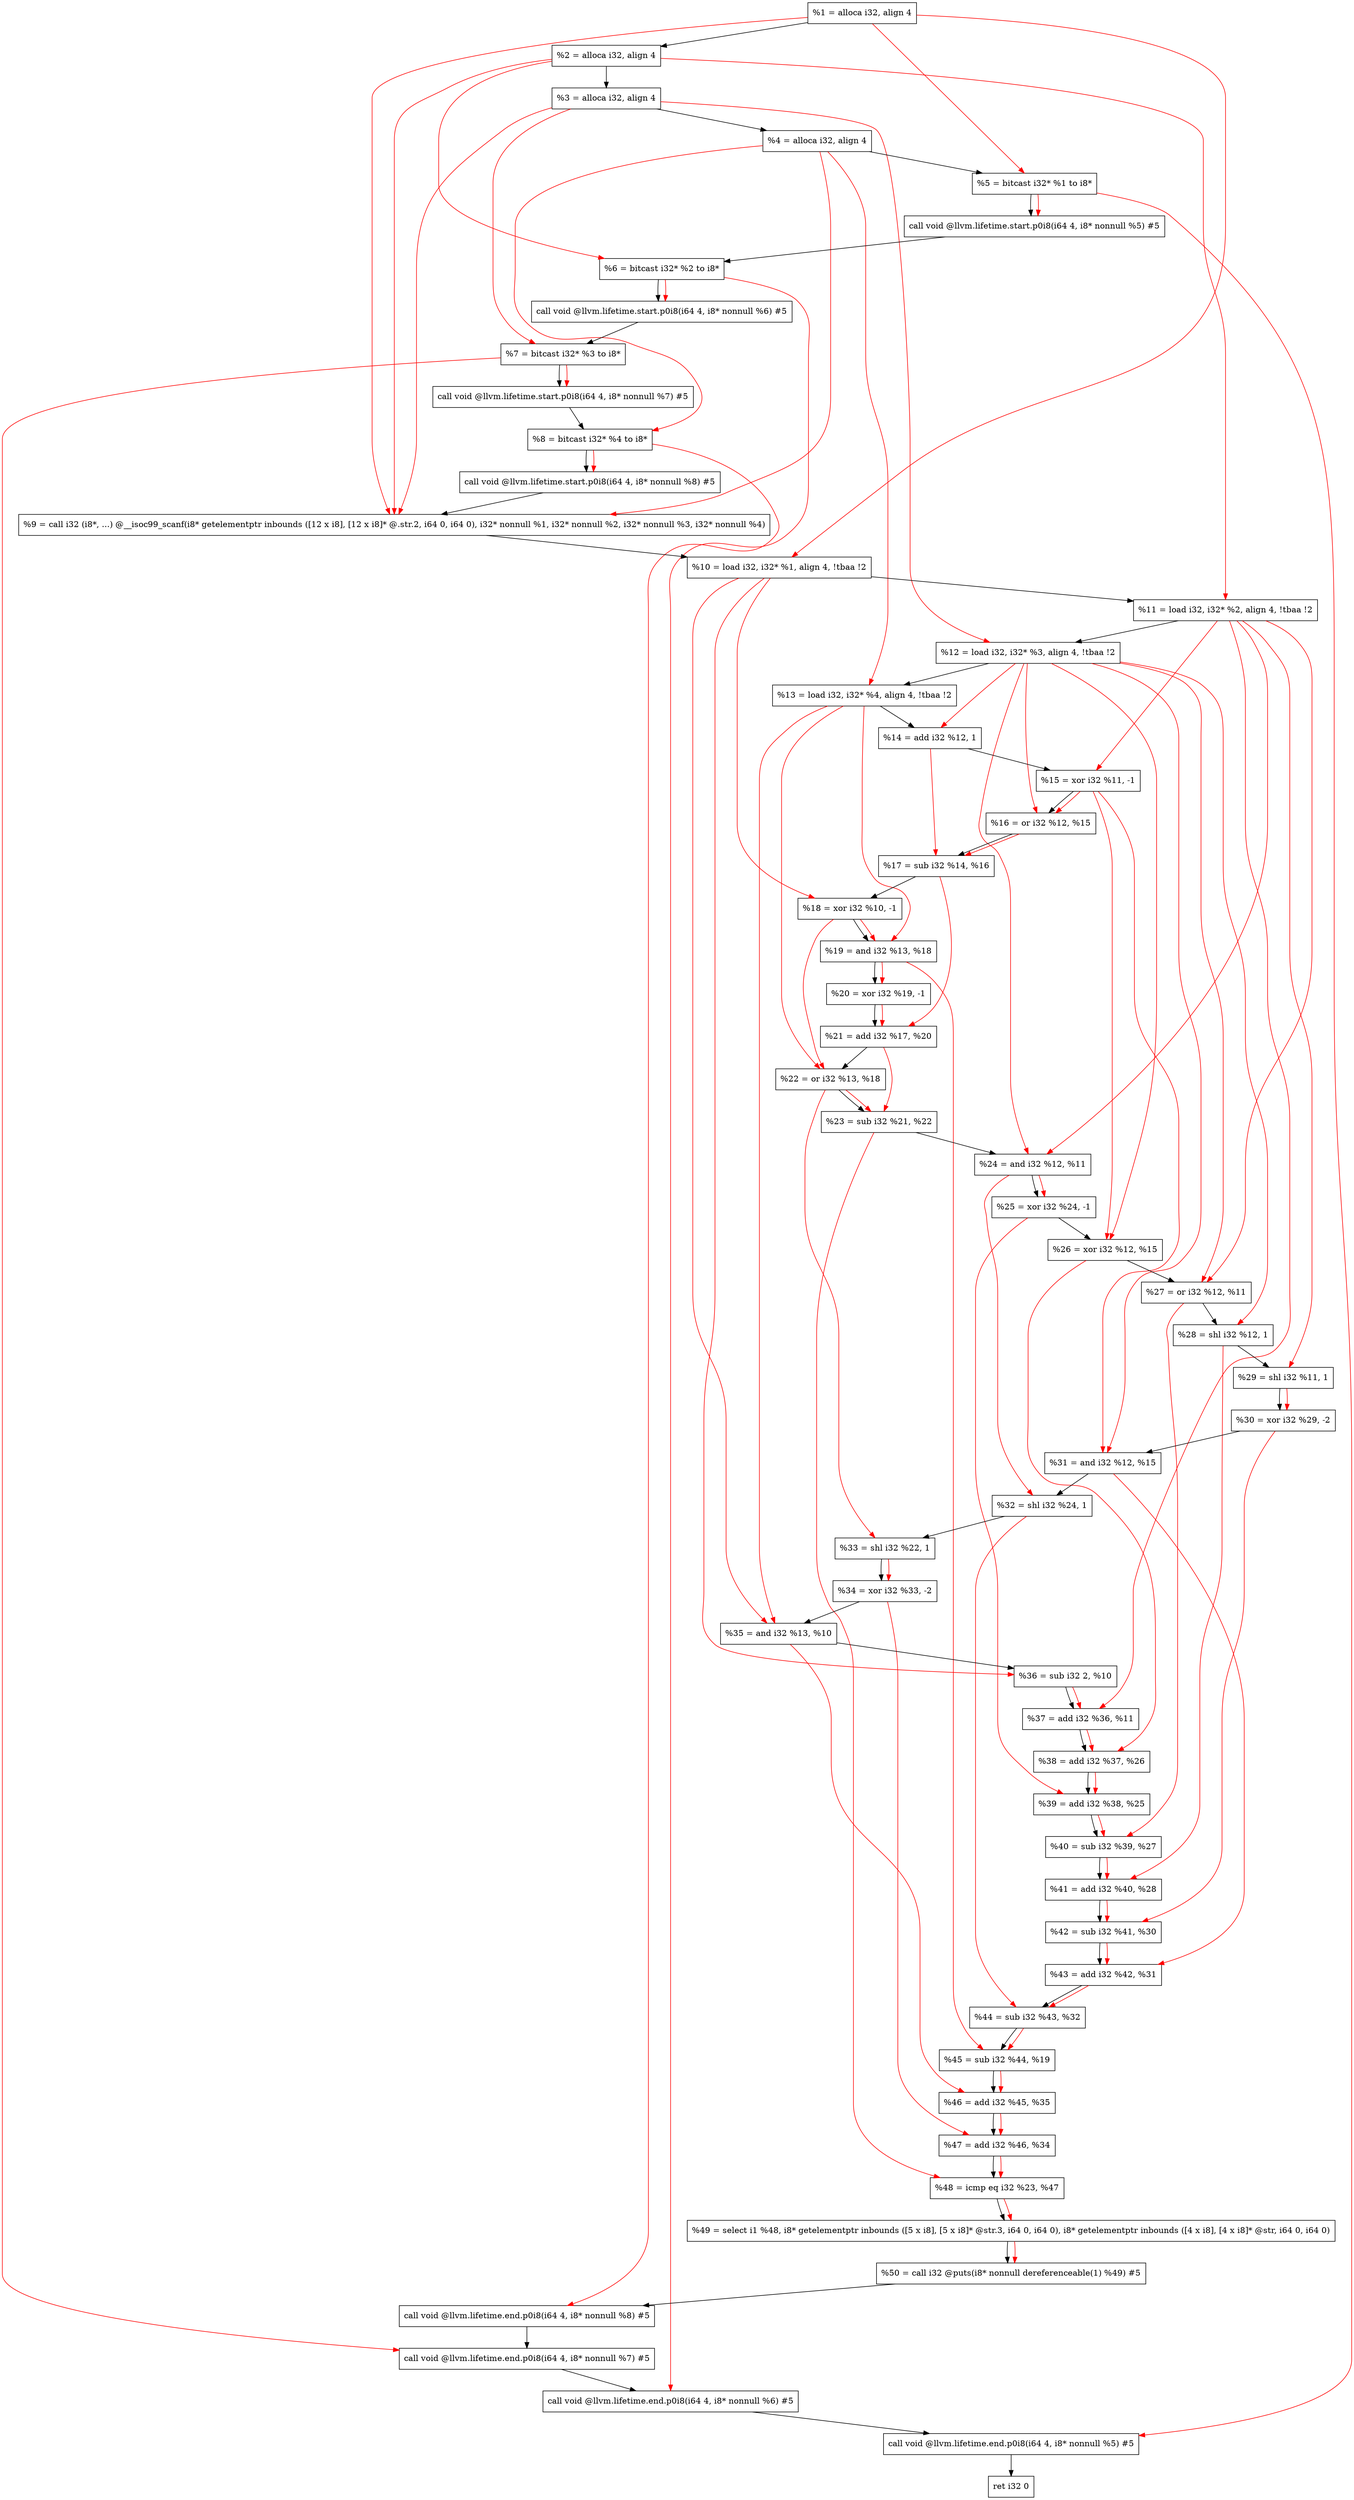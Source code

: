 digraph "DFG for'main' function" {
	Node0x1ade868[shape=record, label="  %1 = alloca i32, align 4"];
	Node0x1ade8e8[shape=record, label="  %2 = alloca i32, align 4"];
	Node0x1ade978[shape=record, label="  %3 = alloca i32, align 4"];
	Node0x1ade9d8[shape=record, label="  %4 = alloca i32, align 4"];
	Node0x1adea88[shape=record, label="  %5 = bitcast i32* %1 to i8*"];
	Node0x1adeeb8[shape=record, label="  call void @llvm.lifetime.start.p0i8(i64 4, i8* nonnull %5) #5"];
	Node0x1adef98[shape=record, label="  %6 = bitcast i32* %2 to i8*"];
	Node0x1adf098[shape=record, label="  call void @llvm.lifetime.start.p0i8(i64 4, i8* nonnull %6) #5"];
	Node0x1adf158[shape=record, label="  %7 = bitcast i32* %3 to i8*"];
	Node0x1adf208[shape=record, label="  call void @llvm.lifetime.start.p0i8(i64 4, i8* nonnull %7) #5"];
	Node0x1adf2c8[shape=record, label="  %8 = bitcast i32* %4 to i8*"];
	Node0x1adf378[shape=record, label="  call void @llvm.lifetime.start.p0i8(i64 4, i8* nonnull %8) #5"];
	Node0x1ad9a50[shape=record, label="  %9 = call i32 (i8*, ...) @__isoc99_scanf(i8* getelementptr inbounds ([12 x i8], [12 x i8]* @.str.2, i64 0, i64 0), i32* nonnull %1, i32* nonnull %2, i32* nonnull %3, i32* nonnull %4)"];
	Node0x1adf578[shape=record, label="  %10 = load i32, i32* %1, align 4, !tbaa !2"];
	Node0x1ae04e8[shape=record, label="  %11 = load i32, i32* %2, align 4, !tbaa !2"];
	Node0x1ae0b58[shape=record, label="  %12 = load i32, i32* %3, align 4, !tbaa !2"];
	Node0x1ae0bb8[shape=record, label="  %13 = load i32, i32* %4, align 4, !tbaa !2"];
	Node0x1ae0c30[shape=record, label="  %14 = add i32 %12, 1"];
	Node0x1ae0ca0[shape=record, label="  %15 = xor i32 %11, -1"];
	Node0x1ae0d10[shape=record, label="  %16 = or i32 %12, %15"];
	Node0x1ae0d80[shape=record, label="  %17 = sub i32 %14, %16"];
	Node0x1ae0df0[shape=record, label="  %18 = xor i32 %10, -1"];
	Node0x1ae0e60[shape=record, label="  %19 = and i32 %13, %18"];
	Node0x1ae0ed0[shape=record, label="  %20 = xor i32 %19, -1"];
	Node0x1ae0f40[shape=record, label="  %21 = add i32 %17, %20"];
	Node0x1ae0fb0[shape=record, label="  %22 = or i32 %13, %18"];
	Node0x1ae1020[shape=record, label="  %23 = sub i32 %21, %22"];
	Node0x1ae1090[shape=record, label="  %24 = and i32 %12, %11"];
	Node0x1ae1100[shape=record, label="  %25 = xor i32 %24, -1"];
	Node0x1ae1170[shape=record, label="  %26 = xor i32 %12, %15"];
	Node0x1ae11e0[shape=record, label="  %27 = or i32 %12, %11"];
	Node0x1ae1250[shape=record, label="  %28 = shl i32 %12, 1"];
	Node0x1ae12c0[shape=record, label="  %29 = shl i32 %11, 1"];
	Node0x1ae1330[shape=record, label="  %30 = xor i32 %29, -2"];
	Node0x1ae13a0[shape=record, label="  %31 = and i32 %12, %15"];
	Node0x1ae1410[shape=record, label="  %32 = shl i32 %24, 1"];
	Node0x1ae1480[shape=record, label="  %33 = shl i32 %22, 1"];
	Node0x1ae14f0[shape=record, label="  %34 = xor i32 %33, -2"];
	Node0x1ae1560[shape=record, label="  %35 = and i32 %13, %10"];
	Node0x1ae15d0[shape=record, label="  %36 = sub i32 2, %10"];
	Node0x1ae1640[shape=record, label="  %37 = add i32 %36, %11"];
	Node0x1ae16b0[shape=record, label="  %38 = add i32 %37, %26"];
	Node0x1ae1720[shape=record, label="  %39 = add i32 %38, %25"];
	Node0x1ae1790[shape=record, label="  %40 = sub i32 %39, %27"];
	Node0x1ae1800[shape=record, label="  %41 = add i32 %40, %28"];
	Node0x1ae1870[shape=record, label="  %42 = sub i32 %41, %30"];
	Node0x1ae18e0[shape=record, label="  %43 = add i32 %42, %31"];
	Node0x1ae1950[shape=record, label="  %44 = sub i32 %43, %32"];
	Node0x1ae19c0[shape=record, label="  %45 = sub i32 %44, %19"];
	Node0x1ae1a30[shape=record, label="  %46 = add i32 %45, %35"];
	Node0x1ae1aa0[shape=record, label="  %47 = add i32 %46, %34"];
	Node0x1ae1b10[shape=record, label="  %48 = icmp eq i32 %23, %47"];
	Node0x1a7e8b8[shape=record, label="  %49 = select i1 %48, i8* getelementptr inbounds ([5 x i8], [5 x i8]* @str.3, i64 0, i64 0), i8* getelementptr inbounds ([4 x i8], [4 x i8]* @str, i64 0, i64 0)"];
	Node0x1ae1ba0[shape=record, label="  %50 = call i32 @puts(i8* nonnull dereferenceable(1) %49) #5"];
	Node0x1ae1e48[shape=record, label="  call void @llvm.lifetime.end.p0i8(i64 4, i8* nonnull %8) #5"];
	Node0x1ae1fa8[shape=record, label="  call void @llvm.lifetime.end.p0i8(i64 4, i8* nonnull %7) #5"];
	Node0x1ae20b8[shape=record, label="  call void @llvm.lifetime.end.p0i8(i64 4, i8* nonnull %6) #5"];
	Node0x1ae21c8[shape=record, label="  call void @llvm.lifetime.end.p0i8(i64 4, i8* nonnull %5) #5"];
	Node0x1ae2288[shape=record, label="  ret i32 0"];
	Node0x1ade868 -> Node0x1ade8e8;
	Node0x1ade8e8 -> Node0x1ade978;
	Node0x1ade978 -> Node0x1ade9d8;
	Node0x1ade9d8 -> Node0x1adea88;
	Node0x1adea88 -> Node0x1adeeb8;
	Node0x1adeeb8 -> Node0x1adef98;
	Node0x1adef98 -> Node0x1adf098;
	Node0x1adf098 -> Node0x1adf158;
	Node0x1adf158 -> Node0x1adf208;
	Node0x1adf208 -> Node0x1adf2c8;
	Node0x1adf2c8 -> Node0x1adf378;
	Node0x1adf378 -> Node0x1ad9a50;
	Node0x1ad9a50 -> Node0x1adf578;
	Node0x1adf578 -> Node0x1ae04e8;
	Node0x1ae04e8 -> Node0x1ae0b58;
	Node0x1ae0b58 -> Node0x1ae0bb8;
	Node0x1ae0bb8 -> Node0x1ae0c30;
	Node0x1ae0c30 -> Node0x1ae0ca0;
	Node0x1ae0ca0 -> Node0x1ae0d10;
	Node0x1ae0d10 -> Node0x1ae0d80;
	Node0x1ae0d80 -> Node0x1ae0df0;
	Node0x1ae0df0 -> Node0x1ae0e60;
	Node0x1ae0e60 -> Node0x1ae0ed0;
	Node0x1ae0ed0 -> Node0x1ae0f40;
	Node0x1ae0f40 -> Node0x1ae0fb0;
	Node0x1ae0fb0 -> Node0x1ae1020;
	Node0x1ae1020 -> Node0x1ae1090;
	Node0x1ae1090 -> Node0x1ae1100;
	Node0x1ae1100 -> Node0x1ae1170;
	Node0x1ae1170 -> Node0x1ae11e0;
	Node0x1ae11e0 -> Node0x1ae1250;
	Node0x1ae1250 -> Node0x1ae12c0;
	Node0x1ae12c0 -> Node0x1ae1330;
	Node0x1ae1330 -> Node0x1ae13a0;
	Node0x1ae13a0 -> Node0x1ae1410;
	Node0x1ae1410 -> Node0x1ae1480;
	Node0x1ae1480 -> Node0x1ae14f0;
	Node0x1ae14f0 -> Node0x1ae1560;
	Node0x1ae1560 -> Node0x1ae15d0;
	Node0x1ae15d0 -> Node0x1ae1640;
	Node0x1ae1640 -> Node0x1ae16b0;
	Node0x1ae16b0 -> Node0x1ae1720;
	Node0x1ae1720 -> Node0x1ae1790;
	Node0x1ae1790 -> Node0x1ae1800;
	Node0x1ae1800 -> Node0x1ae1870;
	Node0x1ae1870 -> Node0x1ae18e0;
	Node0x1ae18e0 -> Node0x1ae1950;
	Node0x1ae1950 -> Node0x1ae19c0;
	Node0x1ae19c0 -> Node0x1ae1a30;
	Node0x1ae1a30 -> Node0x1ae1aa0;
	Node0x1ae1aa0 -> Node0x1ae1b10;
	Node0x1ae1b10 -> Node0x1a7e8b8;
	Node0x1a7e8b8 -> Node0x1ae1ba0;
	Node0x1ae1ba0 -> Node0x1ae1e48;
	Node0x1ae1e48 -> Node0x1ae1fa8;
	Node0x1ae1fa8 -> Node0x1ae20b8;
	Node0x1ae20b8 -> Node0x1ae21c8;
	Node0x1ae21c8 -> Node0x1ae2288;
edge [color=red]
	Node0x1ade868 -> Node0x1adea88;
	Node0x1adea88 -> Node0x1adeeb8;
	Node0x1ade8e8 -> Node0x1adef98;
	Node0x1adef98 -> Node0x1adf098;
	Node0x1ade978 -> Node0x1adf158;
	Node0x1adf158 -> Node0x1adf208;
	Node0x1ade9d8 -> Node0x1adf2c8;
	Node0x1adf2c8 -> Node0x1adf378;
	Node0x1ade868 -> Node0x1ad9a50;
	Node0x1ade8e8 -> Node0x1ad9a50;
	Node0x1ade978 -> Node0x1ad9a50;
	Node0x1ade9d8 -> Node0x1ad9a50;
	Node0x1ade868 -> Node0x1adf578;
	Node0x1ade8e8 -> Node0x1ae04e8;
	Node0x1ade978 -> Node0x1ae0b58;
	Node0x1ade9d8 -> Node0x1ae0bb8;
	Node0x1ae0b58 -> Node0x1ae0c30;
	Node0x1ae04e8 -> Node0x1ae0ca0;
	Node0x1ae0b58 -> Node0x1ae0d10;
	Node0x1ae0ca0 -> Node0x1ae0d10;
	Node0x1ae0c30 -> Node0x1ae0d80;
	Node0x1ae0d10 -> Node0x1ae0d80;
	Node0x1adf578 -> Node0x1ae0df0;
	Node0x1ae0bb8 -> Node0x1ae0e60;
	Node0x1ae0df0 -> Node0x1ae0e60;
	Node0x1ae0e60 -> Node0x1ae0ed0;
	Node0x1ae0d80 -> Node0x1ae0f40;
	Node0x1ae0ed0 -> Node0x1ae0f40;
	Node0x1ae0bb8 -> Node0x1ae0fb0;
	Node0x1ae0df0 -> Node0x1ae0fb0;
	Node0x1ae0f40 -> Node0x1ae1020;
	Node0x1ae0fb0 -> Node0x1ae1020;
	Node0x1ae0b58 -> Node0x1ae1090;
	Node0x1ae04e8 -> Node0x1ae1090;
	Node0x1ae1090 -> Node0x1ae1100;
	Node0x1ae0b58 -> Node0x1ae1170;
	Node0x1ae0ca0 -> Node0x1ae1170;
	Node0x1ae0b58 -> Node0x1ae11e0;
	Node0x1ae04e8 -> Node0x1ae11e0;
	Node0x1ae0b58 -> Node0x1ae1250;
	Node0x1ae04e8 -> Node0x1ae12c0;
	Node0x1ae12c0 -> Node0x1ae1330;
	Node0x1ae0b58 -> Node0x1ae13a0;
	Node0x1ae0ca0 -> Node0x1ae13a0;
	Node0x1ae1090 -> Node0x1ae1410;
	Node0x1ae0fb0 -> Node0x1ae1480;
	Node0x1ae1480 -> Node0x1ae14f0;
	Node0x1ae0bb8 -> Node0x1ae1560;
	Node0x1adf578 -> Node0x1ae1560;
	Node0x1adf578 -> Node0x1ae15d0;
	Node0x1ae15d0 -> Node0x1ae1640;
	Node0x1ae04e8 -> Node0x1ae1640;
	Node0x1ae1640 -> Node0x1ae16b0;
	Node0x1ae1170 -> Node0x1ae16b0;
	Node0x1ae16b0 -> Node0x1ae1720;
	Node0x1ae1100 -> Node0x1ae1720;
	Node0x1ae1720 -> Node0x1ae1790;
	Node0x1ae11e0 -> Node0x1ae1790;
	Node0x1ae1790 -> Node0x1ae1800;
	Node0x1ae1250 -> Node0x1ae1800;
	Node0x1ae1800 -> Node0x1ae1870;
	Node0x1ae1330 -> Node0x1ae1870;
	Node0x1ae1870 -> Node0x1ae18e0;
	Node0x1ae13a0 -> Node0x1ae18e0;
	Node0x1ae18e0 -> Node0x1ae1950;
	Node0x1ae1410 -> Node0x1ae1950;
	Node0x1ae1950 -> Node0x1ae19c0;
	Node0x1ae0e60 -> Node0x1ae19c0;
	Node0x1ae19c0 -> Node0x1ae1a30;
	Node0x1ae1560 -> Node0x1ae1a30;
	Node0x1ae1a30 -> Node0x1ae1aa0;
	Node0x1ae14f0 -> Node0x1ae1aa0;
	Node0x1ae1020 -> Node0x1ae1b10;
	Node0x1ae1aa0 -> Node0x1ae1b10;
	Node0x1ae1b10 -> Node0x1a7e8b8;
	Node0x1a7e8b8 -> Node0x1ae1ba0;
	Node0x1adf2c8 -> Node0x1ae1e48;
	Node0x1adf158 -> Node0x1ae1fa8;
	Node0x1adef98 -> Node0x1ae20b8;
	Node0x1adea88 -> Node0x1ae21c8;
}
